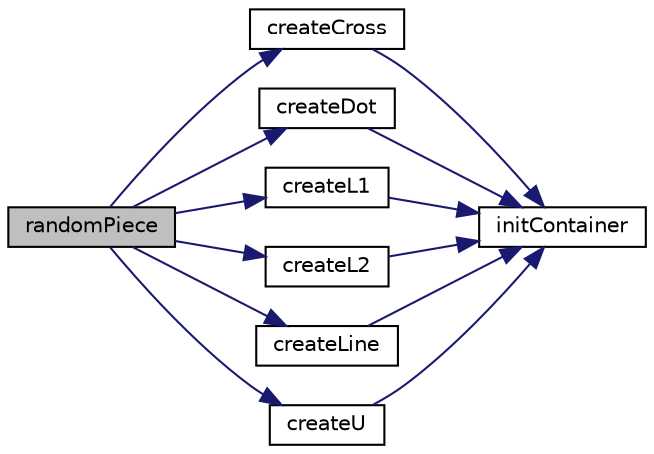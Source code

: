 digraph "randomPiece"
{
  edge [fontname="Helvetica",fontsize="10",labelfontname="Helvetica",labelfontsize="10"];
  node [fontname="Helvetica",fontsize="10",shape=record];
  rankdir="LR";
  Node48 [label="randomPiece",height=0.2,width=0.4,color="black", fillcolor="grey75", style="filled", fontcolor="black"];
  Node48 -> Node49 [color="midnightblue",fontsize="10",style="solid",fontname="Helvetica"];
  Node49 [label="createCross",height=0.2,width=0.4,color="black", fillcolor="white", style="filled",URL="$container_8c.html#a6fe2743b89336db44793a23f4271b75a"];
  Node49 -> Node50 [color="midnightblue",fontsize="10",style="solid",fontname="Helvetica"];
  Node50 [label="initContainer",height=0.2,width=0.4,color="black", fillcolor="white", style="filled",URL="$container_8c.html#af20cf8b598b78389dff22b3d176a3727"];
  Node48 -> Node51 [color="midnightblue",fontsize="10",style="solid",fontname="Helvetica"];
  Node51 [label="createDot",height=0.2,width=0.4,color="black", fillcolor="white", style="filled",URL="$container_8c.html#a8a2fed74e961c8603aaaacd3ec243111"];
  Node51 -> Node50 [color="midnightblue",fontsize="10",style="solid",fontname="Helvetica"];
  Node48 -> Node52 [color="midnightblue",fontsize="10",style="solid",fontname="Helvetica"];
  Node52 [label="createL1",height=0.2,width=0.4,color="black", fillcolor="white", style="filled",URL="$container_8c.html#a7d1d76e4670bb877ca26b4e79db69927"];
  Node52 -> Node50 [color="midnightblue",fontsize="10",style="solid",fontname="Helvetica"];
  Node48 -> Node53 [color="midnightblue",fontsize="10",style="solid",fontname="Helvetica"];
  Node53 [label="createL2",height=0.2,width=0.4,color="black", fillcolor="white", style="filled",URL="$container_8c.html#a4a33c04f7b6aa23f5c9b912bf9c269d7"];
  Node53 -> Node50 [color="midnightblue",fontsize="10",style="solid",fontname="Helvetica"];
  Node48 -> Node54 [color="midnightblue",fontsize="10",style="solid",fontname="Helvetica"];
  Node54 [label="createLine",height=0.2,width=0.4,color="black", fillcolor="white", style="filled",URL="$container_8c.html#ab4a57956d1d813e81c375d37dcd9dd83"];
  Node54 -> Node50 [color="midnightblue",fontsize="10",style="solid",fontname="Helvetica"];
  Node48 -> Node55 [color="midnightblue",fontsize="10",style="solid",fontname="Helvetica"];
  Node55 [label="createU",height=0.2,width=0.4,color="black", fillcolor="white", style="filled",URL="$container_8c.html#acdd60fa36d582876e0c842fadf1816d7"];
  Node55 -> Node50 [color="midnightblue",fontsize="10",style="solid",fontname="Helvetica"];
}

